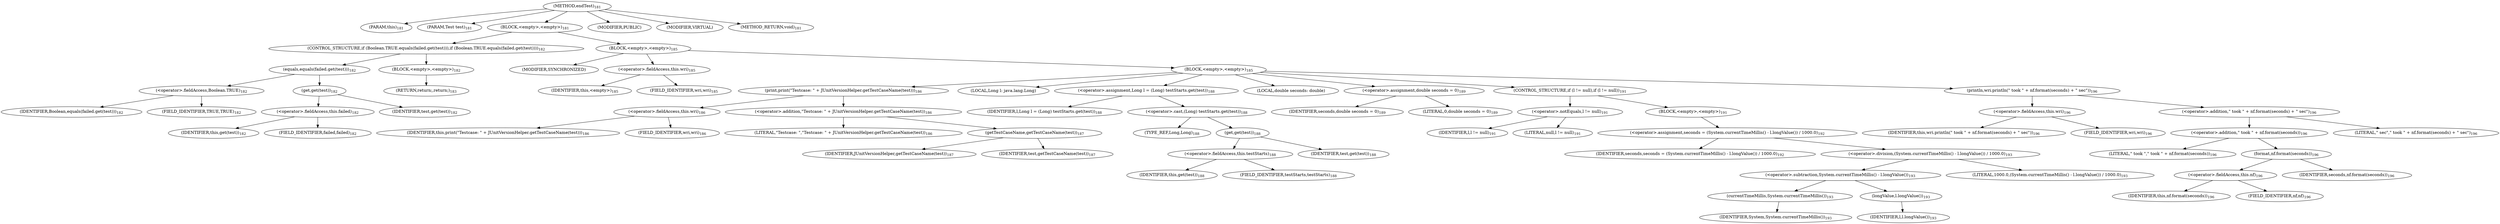 digraph "endTest" {  
"425" [label = <(METHOD,endTest)<SUB>181</SUB>> ]
"426" [label = <(PARAM,this)<SUB>181</SUB>> ]
"427" [label = <(PARAM,Test test)<SUB>181</SUB>> ]
"428" [label = <(BLOCK,&lt;empty&gt;,&lt;empty&gt;)<SUB>181</SUB>> ]
"429" [label = <(CONTROL_STRUCTURE,if (Boolean.TRUE.equals(failed.get(test))),if (Boolean.TRUE.equals(failed.get(test))))<SUB>182</SUB>> ]
"430" [label = <(equals,equals(failed.get(test)))<SUB>182</SUB>> ]
"431" [label = <(&lt;operator&gt;.fieldAccess,Boolean.TRUE)<SUB>182</SUB>> ]
"432" [label = <(IDENTIFIER,Boolean,equals(failed.get(test)))<SUB>182</SUB>> ]
"433" [label = <(FIELD_IDENTIFIER,TRUE,TRUE)<SUB>182</SUB>> ]
"434" [label = <(get,get(test))<SUB>182</SUB>> ]
"435" [label = <(&lt;operator&gt;.fieldAccess,this.failed)<SUB>182</SUB>> ]
"436" [label = <(IDENTIFIER,this,get(test))<SUB>182</SUB>> ]
"437" [label = <(FIELD_IDENTIFIER,failed,failed)<SUB>182</SUB>> ]
"438" [label = <(IDENTIFIER,test,get(test))<SUB>182</SUB>> ]
"439" [label = <(BLOCK,&lt;empty&gt;,&lt;empty&gt;)<SUB>182</SUB>> ]
"440" [label = <(RETURN,return;,return;)<SUB>183</SUB>> ]
"441" [label = <(BLOCK,&lt;empty&gt;,&lt;empty&gt;)<SUB>185</SUB>> ]
"442" [label = <(MODIFIER,SYNCHRONIZED)> ]
"443" [label = <(&lt;operator&gt;.fieldAccess,this.wri)<SUB>185</SUB>> ]
"444" [label = <(IDENTIFIER,this,&lt;empty&gt;)<SUB>185</SUB>> ]
"445" [label = <(FIELD_IDENTIFIER,wri,wri)<SUB>185</SUB>> ]
"446" [label = <(BLOCK,&lt;empty&gt;,&lt;empty&gt;)<SUB>185</SUB>> ]
"447" [label = <(print,print(&quot;Testcase: &quot; + JUnitVersionHelper.getTestCaseName(test)))<SUB>186</SUB>> ]
"448" [label = <(&lt;operator&gt;.fieldAccess,this.wri)<SUB>186</SUB>> ]
"449" [label = <(IDENTIFIER,this,print(&quot;Testcase: &quot; + JUnitVersionHelper.getTestCaseName(test)))<SUB>186</SUB>> ]
"450" [label = <(FIELD_IDENTIFIER,wri,wri)<SUB>186</SUB>> ]
"451" [label = <(&lt;operator&gt;.addition,&quot;Testcase: &quot; + JUnitVersionHelper.getTestCaseName(test))<SUB>186</SUB>> ]
"452" [label = <(LITERAL,&quot;Testcase: &quot;,&quot;Testcase: &quot; + JUnitVersionHelper.getTestCaseName(test))<SUB>186</SUB>> ]
"453" [label = <(getTestCaseName,getTestCaseName(test))<SUB>187</SUB>> ]
"454" [label = <(IDENTIFIER,JUnitVersionHelper,getTestCaseName(test))<SUB>187</SUB>> ]
"455" [label = <(IDENTIFIER,test,getTestCaseName(test))<SUB>187</SUB>> ]
"456" [label = <(LOCAL,Long l: java.lang.Long)> ]
"457" [label = <(&lt;operator&gt;.assignment,Long l = (Long) testStarts.get(test))<SUB>188</SUB>> ]
"458" [label = <(IDENTIFIER,l,Long l = (Long) testStarts.get(test))<SUB>188</SUB>> ]
"459" [label = <(&lt;operator&gt;.cast,(Long) testStarts.get(test))<SUB>188</SUB>> ]
"460" [label = <(TYPE_REF,Long,Long)<SUB>188</SUB>> ]
"461" [label = <(get,get(test))<SUB>188</SUB>> ]
"462" [label = <(&lt;operator&gt;.fieldAccess,this.testStarts)<SUB>188</SUB>> ]
"463" [label = <(IDENTIFIER,this,get(test))<SUB>188</SUB>> ]
"464" [label = <(FIELD_IDENTIFIER,testStarts,testStarts)<SUB>188</SUB>> ]
"465" [label = <(IDENTIFIER,test,get(test))<SUB>188</SUB>> ]
"466" [label = <(LOCAL,double seconds: double)> ]
"467" [label = <(&lt;operator&gt;.assignment,double seconds = 0)<SUB>189</SUB>> ]
"468" [label = <(IDENTIFIER,seconds,double seconds = 0)<SUB>189</SUB>> ]
"469" [label = <(LITERAL,0,double seconds = 0)<SUB>189</SUB>> ]
"470" [label = <(CONTROL_STRUCTURE,if (l != null),if (l != null))<SUB>191</SUB>> ]
"471" [label = <(&lt;operator&gt;.notEquals,l != null)<SUB>191</SUB>> ]
"472" [label = <(IDENTIFIER,l,l != null)<SUB>191</SUB>> ]
"473" [label = <(LITERAL,null,l != null)<SUB>191</SUB>> ]
"474" [label = <(BLOCK,&lt;empty&gt;,&lt;empty&gt;)<SUB>191</SUB>> ]
"475" [label = <(&lt;operator&gt;.assignment,seconds = (System.currentTimeMillis() - l.longValue()) / 1000.0)<SUB>192</SUB>> ]
"476" [label = <(IDENTIFIER,seconds,seconds = (System.currentTimeMillis() - l.longValue()) / 1000.0)<SUB>192</SUB>> ]
"477" [label = <(&lt;operator&gt;.division,(System.currentTimeMillis() - l.longValue()) / 1000.0)<SUB>193</SUB>> ]
"478" [label = <(&lt;operator&gt;.subtraction,System.currentTimeMillis() - l.longValue())<SUB>193</SUB>> ]
"479" [label = <(currentTimeMillis,System.currentTimeMillis())<SUB>193</SUB>> ]
"480" [label = <(IDENTIFIER,System,System.currentTimeMillis())<SUB>193</SUB>> ]
"481" [label = <(longValue,l.longValue())<SUB>193</SUB>> ]
"482" [label = <(IDENTIFIER,l,l.longValue())<SUB>193</SUB>> ]
"483" [label = <(LITERAL,1000.0,(System.currentTimeMillis() - l.longValue()) / 1000.0)<SUB>193</SUB>> ]
"484" [label = <(println,wri.println(&quot; took &quot; + nf.format(seconds) + &quot; sec&quot;))<SUB>196</SUB>> ]
"485" [label = <(&lt;operator&gt;.fieldAccess,this.wri)<SUB>196</SUB>> ]
"486" [label = <(IDENTIFIER,this,wri.println(&quot; took &quot; + nf.format(seconds) + &quot; sec&quot;))<SUB>196</SUB>> ]
"487" [label = <(FIELD_IDENTIFIER,wri,wri)<SUB>196</SUB>> ]
"488" [label = <(&lt;operator&gt;.addition,&quot; took &quot; + nf.format(seconds) + &quot; sec&quot;)<SUB>196</SUB>> ]
"489" [label = <(&lt;operator&gt;.addition,&quot; took &quot; + nf.format(seconds))<SUB>196</SUB>> ]
"490" [label = <(LITERAL,&quot; took &quot;,&quot; took &quot; + nf.format(seconds))<SUB>196</SUB>> ]
"491" [label = <(format,nf.format(seconds))<SUB>196</SUB>> ]
"492" [label = <(&lt;operator&gt;.fieldAccess,this.nf)<SUB>196</SUB>> ]
"493" [label = <(IDENTIFIER,this,nf.format(seconds))<SUB>196</SUB>> ]
"494" [label = <(FIELD_IDENTIFIER,nf,nf)<SUB>196</SUB>> ]
"495" [label = <(IDENTIFIER,seconds,nf.format(seconds))<SUB>196</SUB>> ]
"496" [label = <(LITERAL,&quot; sec&quot;,&quot; took &quot; + nf.format(seconds) + &quot; sec&quot;)<SUB>196</SUB>> ]
"497" [label = <(MODIFIER,PUBLIC)> ]
"498" [label = <(MODIFIER,VIRTUAL)> ]
"499" [label = <(METHOD_RETURN,void)<SUB>181</SUB>> ]
  "425" -> "426" 
  "425" -> "427" 
  "425" -> "428" 
  "425" -> "497" 
  "425" -> "498" 
  "425" -> "499" 
  "428" -> "429" 
  "428" -> "441" 
  "429" -> "430" 
  "429" -> "439" 
  "430" -> "431" 
  "430" -> "434" 
  "431" -> "432" 
  "431" -> "433" 
  "434" -> "435" 
  "434" -> "438" 
  "435" -> "436" 
  "435" -> "437" 
  "439" -> "440" 
  "441" -> "442" 
  "441" -> "443" 
  "441" -> "446" 
  "443" -> "444" 
  "443" -> "445" 
  "446" -> "447" 
  "446" -> "456" 
  "446" -> "457" 
  "446" -> "466" 
  "446" -> "467" 
  "446" -> "470" 
  "446" -> "484" 
  "447" -> "448" 
  "447" -> "451" 
  "448" -> "449" 
  "448" -> "450" 
  "451" -> "452" 
  "451" -> "453" 
  "453" -> "454" 
  "453" -> "455" 
  "457" -> "458" 
  "457" -> "459" 
  "459" -> "460" 
  "459" -> "461" 
  "461" -> "462" 
  "461" -> "465" 
  "462" -> "463" 
  "462" -> "464" 
  "467" -> "468" 
  "467" -> "469" 
  "470" -> "471" 
  "470" -> "474" 
  "471" -> "472" 
  "471" -> "473" 
  "474" -> "475" 
  "475" -> "476" 
  "475" -> "477" 
  "477" -> "478" 
  "477" -> "483" 
  "478" -> "479" 
  "478" -> "481" 
  "479" -> "480" 
  "481" -> "482" 
  "484" -> "485" 
  "484" -> "488" 
  "485" -> "486" 
  "485" -> "487" 
  "488" -> "489" 
  "488" -> "496" 
  "489" -> "490" 
  "489" -> "491" 
  "491" -> "492" 
  "491" -> "495" 
  "492" -> "493" 
  "492" -> "494" 
}
